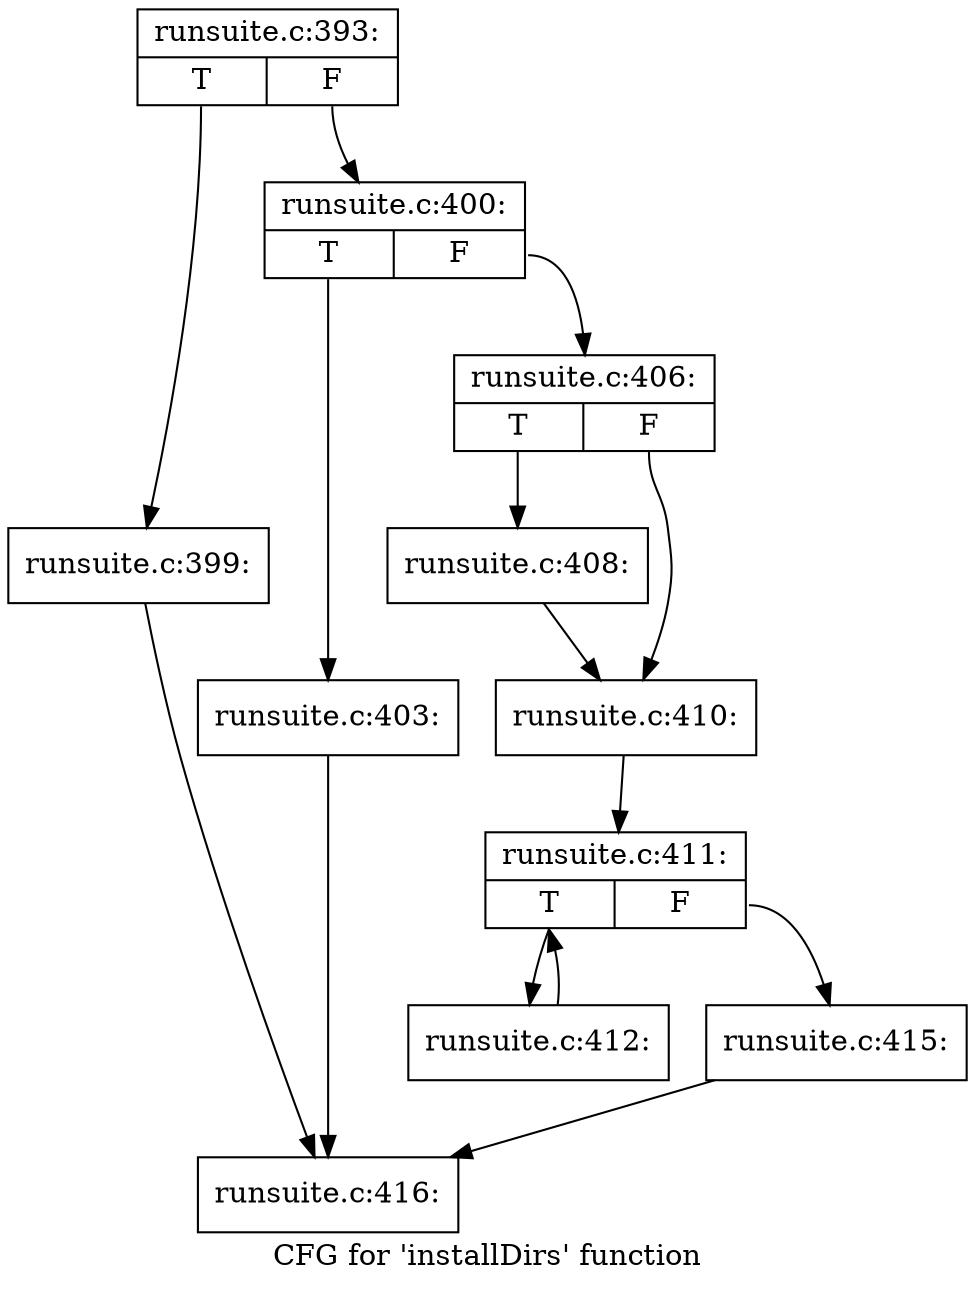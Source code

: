digraph "CFG for 'installDirs' function" {
	label="CFG for 'installDirs' function";

	Node0x57226c0 [shape=record,label="{runsuite.c:393:|{<s0>T|<s1>F}}"];
	Node0x57226c0:s0 -> Node0x570c170;
	Node0x57226c0:s1 -> Node0x570c1c0;
	Node0x570c170 [shape=record,label="{runsuite.c:399:}"];
	Node0x570c170 -> Node0x570ae80;
	Node0x570c1c0 [shape=record,label="{runsuite.c:400:|{<s0>T|<s1>F}}"];
	Node0x570c1c0:s0 -> Node0x5615af0;
	Node0x570c1c0:s1 -> Node0x570ddb0;
	Node0x5615af0 [shape=record,label="{runsuite.c:403:}"];
	Node0x5615af0 -> Node0x570ae80;
	Node0x570ddb0 [shape=record,label="{runsuite.c:406:|{<s0>T|<s1>F}}"];
	Node0x570ddb0:s0 -> Node0x570dbd0;
	Node0x570ddb0:s1 -> Node0x570df20;
	Node0x570dbd0 [shape=record,label="{runsuite.c:408:}"];
	Node0x570dbd0 -> Node0x570df20;
	Node0x570df20 [shape=record,label="{runsuite.c:410:}"];
	Node0x570df20 -> Node0x573ec20;
	Node0x573ec20 [shape=record,label="{runsuite.c:411:|{<s0>T|<s1>F}}"];
	Node0x573ec20:s0 -> Node0x573f010;
	Node0x573ec20:s1 -> Node0x573ee40;
	Node0x573f010 [shape=record,label="{runsuite.c:412:}"];
	Node0x573f010 -> Node0x573ec20;
	Node0x573ee40 [shape=record,label="{runsuite.c:415:}"];
	Node0x573ee40 -> Node0x570ae80;
	Node0x570ae80 [shape=record,label="{runsuite.c:416:}"];
}
